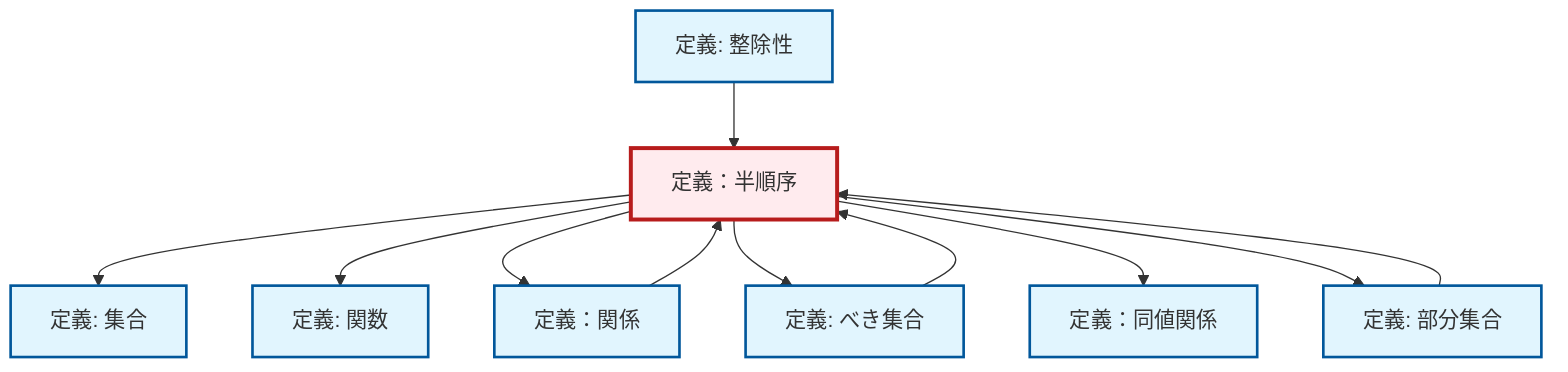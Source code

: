 graph TD
    classDef definition fill:#e1f5fe,stroke:#01579b,stroke-width:2px
    classDef theorem fill:#f3e5f5,stroke:#4a148c,stroke-width:2px
    classDef axiom fill:#fff3e0,stroke:#e65100,stroke-width:2px
    classDef example fill:#e8f5e9,stroke:#1b5e20,stroke-width:2px
    classDef current fill:#ffebee,stroke:#b71c1c,stroke-width:3px
    def-equivalence-relation["定義：同値関係"]:::definition
    def-function["定義: 関数"]:::definition
    def-divisibility["定義: 整除性"]:::definition
    def-subset["定義: 部分集合"]:::definition
    def-set["定義: 集合"]:::definition
    def-partial-order["定義：半順序"]:::definition
    def-relation["定義：関係"]:::definition
    def-power-set["定義: べき集合"]:::definition
    def-partial-order --> def-set
    def-subset --> def-partial-order
    def-partial-order --> def-function
    def-partial-order --> def-relation
    def-partial-order --> def-power-set
    def-divisibility --> def-partial-order
    def-partial-order --> def-equivalence-relation
    def-power-set --> def-partial-order
    def-partial-order --> def-subset
    def-relation --> def-partial-order
    class def-partial-order current